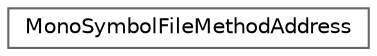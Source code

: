 digraph "Graphical Class Hierarchy"
{
 // LATEX_PDF_SIZE
  bgcolor="transparent";
  edge [fontname=Helvetica,fontsize=10,labelfontname=Helvetica,labelfontsize=10];
  node [fontname=Helvetica,fontsize=10,shape=box,height=0.2,width=0.4];
  rankdir="LR";
  Node0 [label="MonoSymbolFileMethodAddress",height=0.2,width=0.4,color="grey40", fillcolor="white", style="filled",URL="$struct_mono_symbol_file_method_address.html",tooltip=" "];
}
